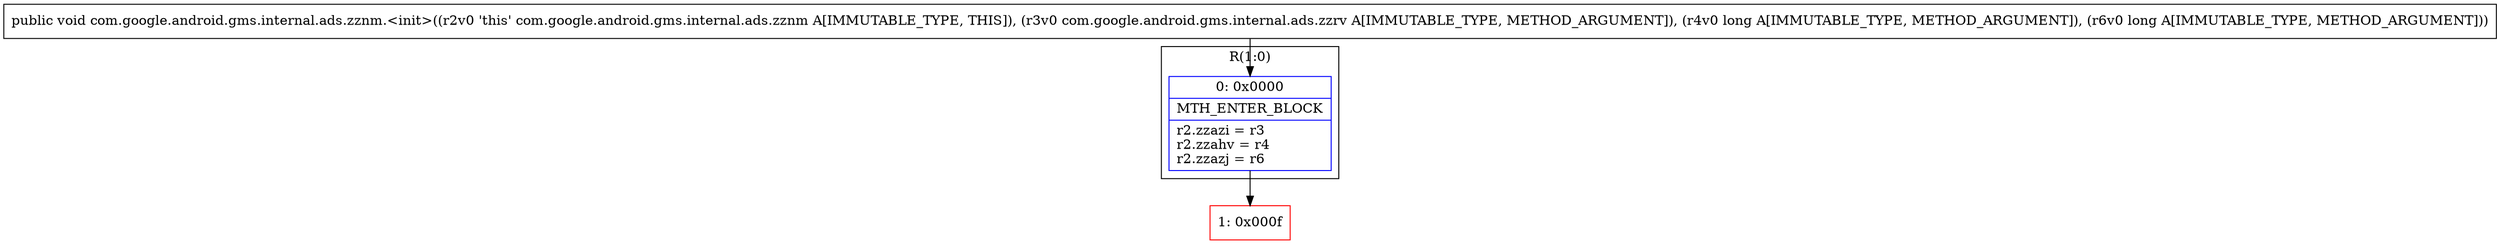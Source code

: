 digraph "CFG forcom.google.android.gms.internal.ads.zznm.\<init\>(Lcom\/google\/android\/gms\/internal\/ads\/zzrv;JJ)V" {
subgraph cluster_Region_216327319 {
label = "R(1:0)";
node [shape=record,color=blue];
Node_0 [shape=record,label="{0\:\ 0x0000|MTH_ENTER_BLOCK\l|r2.zzazi = r3\lr2.zzahv = r4\lr2.zzazj = r6\l}"];
}
Node_1 [shape=record,color=red,label="{1\:\ 0x000f}"];
MethodNode[shape=record,label="{public void com.google.android.gms.internal.ads.zznm.\<init\>((r2v0 'this' com.google.android.gms.internal.ads.zznm A[IMMUTABLE_TYPE, THIS]), (r3v0 com.google.android.gms.internal.ads.zzrv A[IMMUTABLE_TYPE, METHOD_ARGUMENT]), (r4v0 long A[IMMUTABLE_TYPE, METHOD_ARGUMENT]), (r6v0 long A[IMMUTABLE_TYPE, METHOD_ARGUMENT])) }"];
MethodNode -> Node_0;
Node_0 -> Node_1;
}

